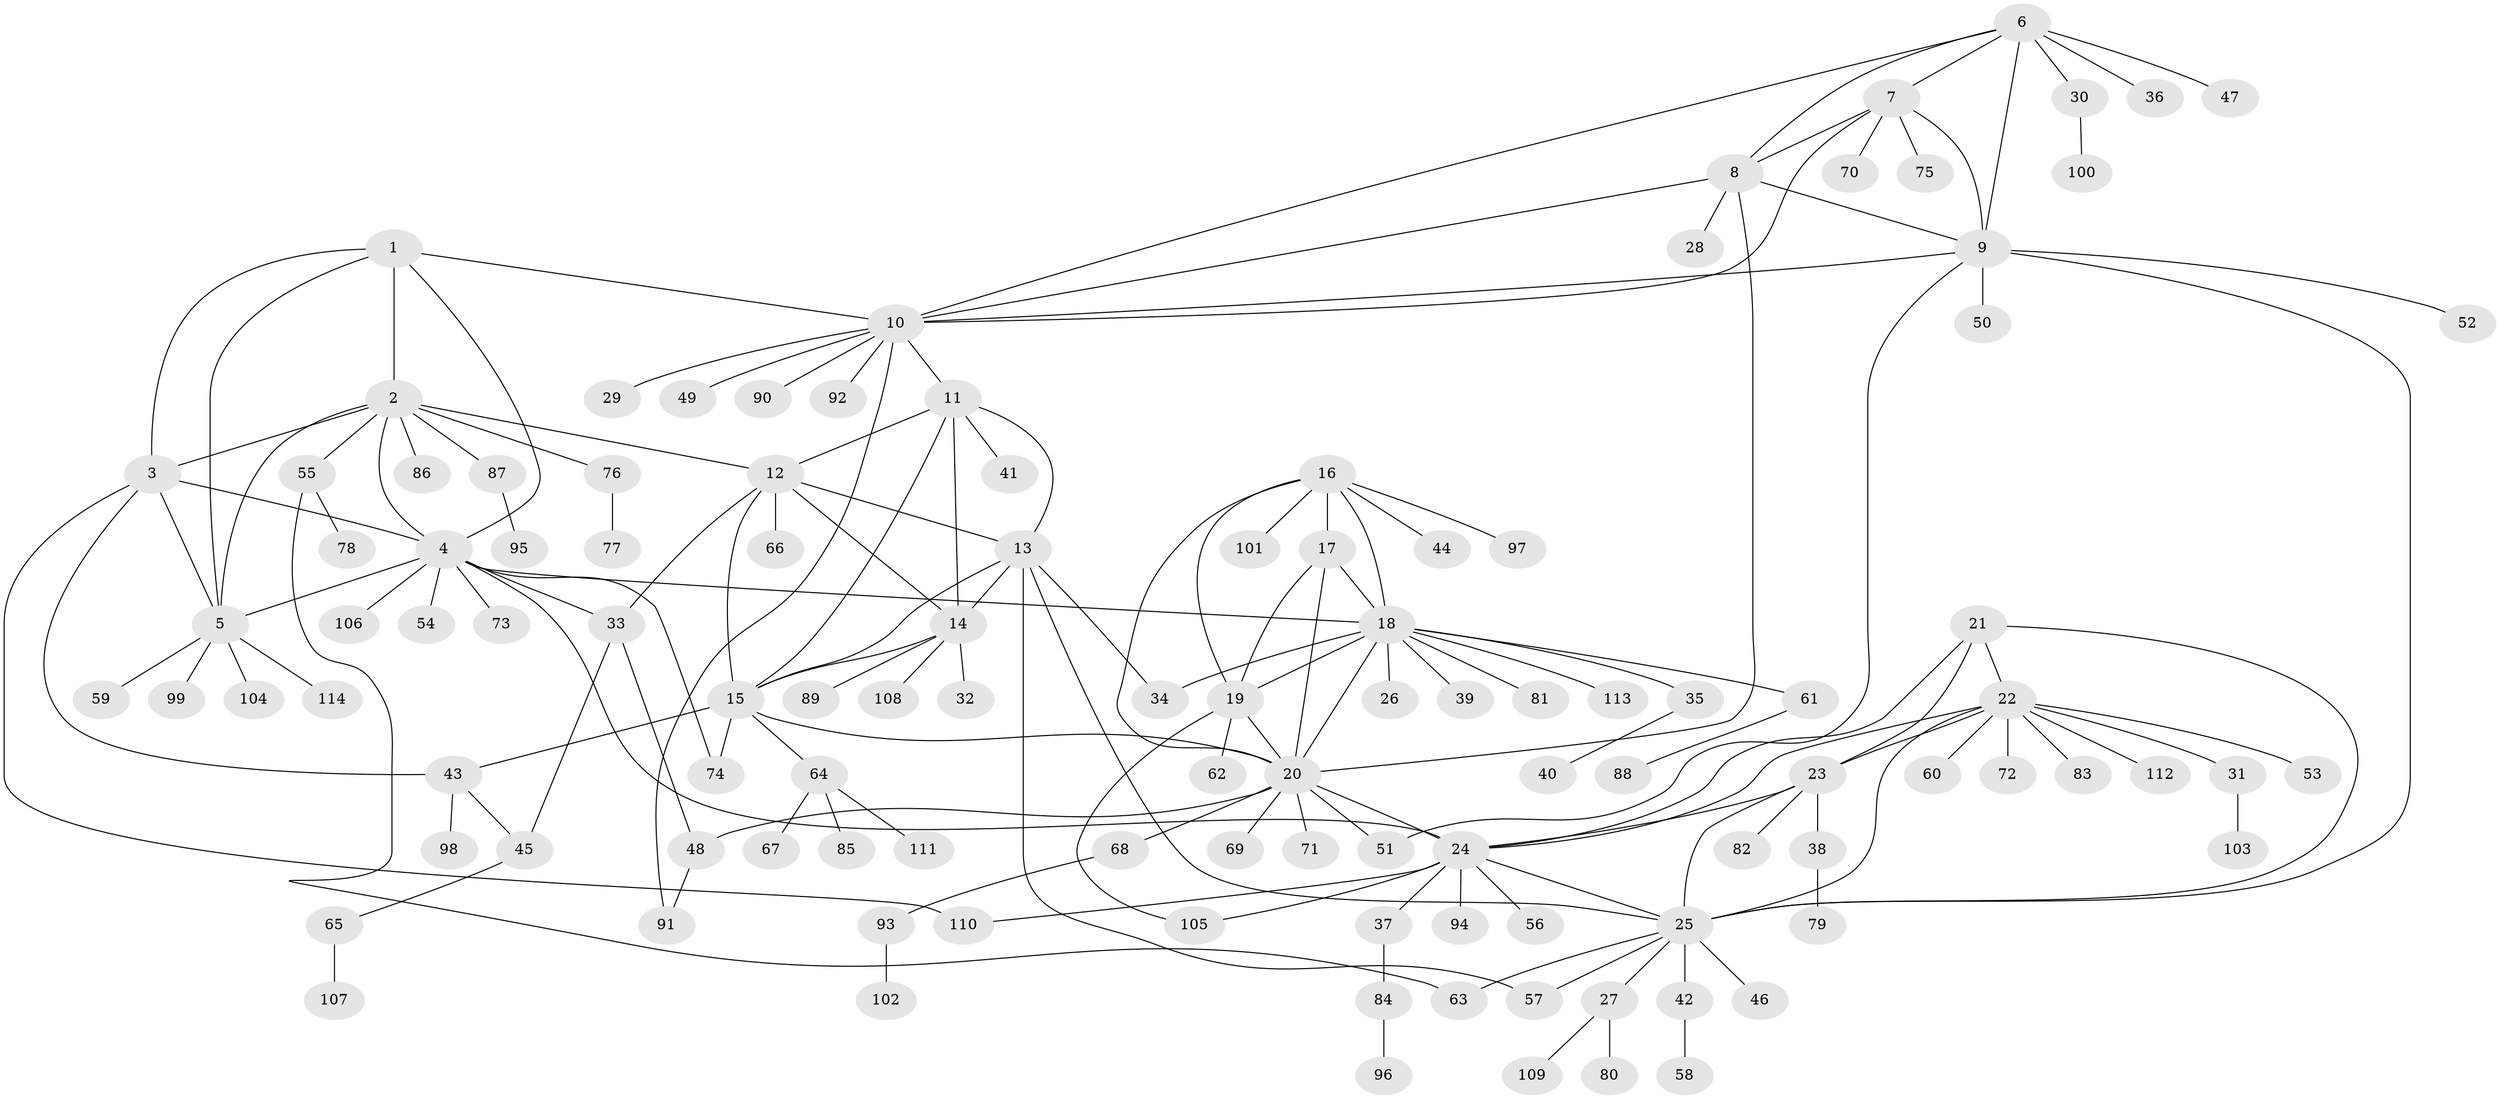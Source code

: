 // Generated by graph-tools (version 1.1) at 2025/15/03/09/25 04:15:43]
// undirected, 114 vertices, 161 edges
graph export_dot {
graph [start="1"]
  node [color=gray90,style=filled];
  1;
  2;
  3;
  4;
  5;
  6;
  7;
  8;
  9;
  10;
  11;
  12;
  13;
  14;
  15;
  16;
  17;
  18;
  19;
  20;
  21;
  22;
  23;
  24;
  25;
  26;
  27;
  28;
  29;
  30;
  31;
  32;
  33;
  34;
  35;
  36;
  37;
  38;
  39;
  40;
  41;
  42;
  43;
  44;
  45;
  46;
  47;
  48;
  49;
  50;
  51;
  52;
  53;
  54;
  55;
  56;
  57;
  58;
  59;
  60;
  61;
  62;
  63;
  64;
  65;
  66;
  67;
  68;
  69;
  70;
  71;
  72;
  73;
  74;
  75;
  76;
  77;
  78;
  79;
  80;
  81;
  82;
  83;
  84;
  85;
  86;
  87;
  88;
  89;
  90;
  91;
  92;
  93;
  94;
  95;
  96;
  97;
  98;
  99;
  100;
  101;
  102;
  103;
  104;
  105;
  106;
  107;
  108;
  109;
  110;
  111;
  112;
  113;
  114;
  1 -- 2;
  1 -- 3;
  1 -- 4;
  1 -- 5;
  1 -- 10;
  2 -- 3;
  2 -- 4;
  2 -- 5;
  2 -- 12;
  2 -- 55;
  2 -- 76;
  2 -- 86;
  2 -- 87;
  3 -- 4;
  3 -- 5;
  3 -- 43;
  3 -- 110;
  4 -- 5;
  4 -- 18;
  4 -- 24;
  4 -- 33;
  4 -- 54;
  4 -- 73;
  4 -- 74;
  4 -- 106;
  5 -- 59;
  5 -- 99;
  5 -- 104;
  5 -- 114;
  6 -- 7;
  6 -- 8;
  6 -- 9;
  6 -- 10;
  6 -- 30;
  6 -- 36;
  6 -- 47;
  7 -- 8;
  7 -- 9;
  7 -- 10;
  7 -- 70;
  7 -- 75;
  8 -- 9;
  8 -- 10;
  8 -- 20;
  8 -- 28;
  9 -- 10;
  9 -- 25;
  9 -- 50;
  9 -- 51;
  9 -- 52;
  10 -- 11;
  10 -- 29;
  10 -- 49;
  10 -- 90;
  10 -- 91;
  10 -- 92;
  11 -- 12;
  11 -- 13;
  11 -- 14;
  11 -- 15;
  11 -- 41;
  12 -- 13;
  12 -- 14;
  12 -- 15;
  12 -- 33;
  12 -- 66;
  13 -- 14;
  13 -- 15;
  13 -- 25;
  13 -- 34;
  13 -- 57;
  14 -- 15;
  14 -- 32;
  14 -- 89;
  14 -- 108;
  15 -- 20;
  15 -- 43;
  15 -- 64;
  15 -- 74;
  16 -- 17;
  16 -- 18;
  16 -- 19;
  16 -- 20;
  16 -- 44;
  16 -- 97;
  16 -- 101;
  17 -- 18;
  17 -- 19;
  17 -- 20;
  18 -- 19;
  18 -- 20;
  18 -- 26;
  18 -- 34;
  18 -- 35;
  18 -- 39;
  18 -- 61;
  18 -- 81;
  18 -- 113;
  19 -- 20;
  19 -- 62;
  19 -- 105;
  20 -- 24;
  20 -- 48;
  20 -- 51;
  20 -- 68;
  20 -- 69;
  20 -- 71;
  21 -- 22;
  21 -- 23;
  21 -- 24;
  21 -- 25;
  22 -- 23;
  22 -- 24;
  22 -- 25;
  22 -- 31;
  22 -- 53;
  22 -- 60;
  22 -- 72;
  22 -- 83;
  22 -- 112;
  23 -- 24;
  23 -- 25;
  23 -- 38;
  23 -- 82;
  24 -- 25;
  24 -- 37;
  24 -- 56;
  24 -- 94;
  24 -- 105;
  24 -- 110;
  25 -- 27;
  25 -- 42;
  25 -- 46;
  25 -- 57;
  25 -- 63;
  27 -- 80;
  27 -- 109;
  30 -- 100;
  31 -- 103;
  33 -- 45;
  33 -- 48;
  35 -- 40;
  37 -- 84;
  38 -- 79;
  42 -- 58;
  43 -- 45;
  43 -- 98;
  45 -- 65;
  48 -- 91;
  55 -- 63;
  55 -- 78;
  61 -- 88;
  64 -- 67;
  64 -- 85;
  64 -- 111;
  65 -- 107;
  68 -- 93;
  76 -- 77;
  84 -- 96;
  87 -- 95;
  93 -- 102;
}
